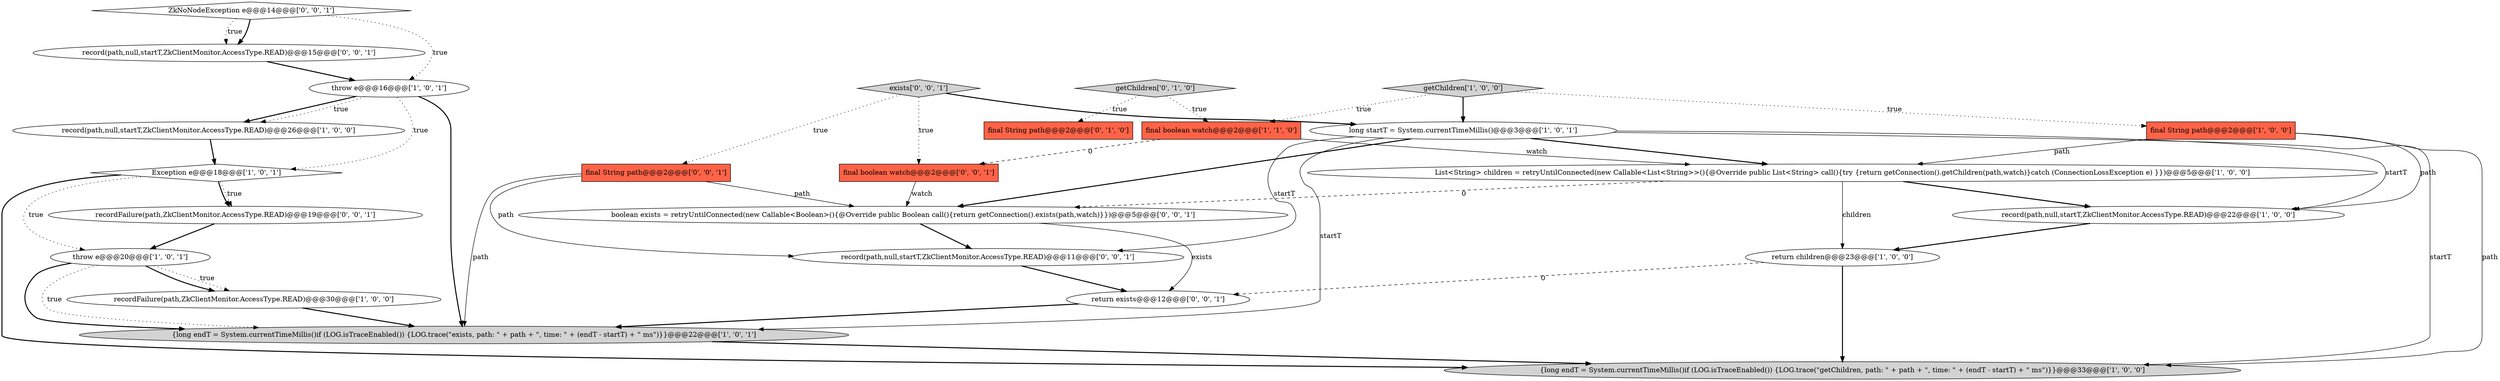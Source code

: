 digraph {
23 [style = filled, label = "exists['0', '0', '1']", fillcolor = lightgray, shape = diamond image = "AAA0AAABBB3BBB"];
6 [style = filled, label = "{long endT = System.currentTimeMillis()if (LOG.isTraceEnabled()) {LOG.trace(\"getChildren, path: \" + path + \", time: \" + (endT - startT) + \" ms\")}}@@@33@@@['1', '0', '0']", fillcolor = lightgray, shape = ellipse image = "AAA0AAABBB1BBB"];
2 [style = filled, label = "return children@@@23@@@['1', '0', '0']", fillcolor = white, shape = ellipse image = "AAA0AAABBB1BBB"];
9 [style = filled, label = "{long endT = System.currentTimeMillis()if (LOG.isTraceEnabled()) {LOG.trace(\"exists, path: \" + path + \", time: \" + (endT - startT) + \" ms\")}}@@@22@@@['1', '0', '1']", fillcolor = lightgray, shape = ellipse image = "AAA0AAABBB1BBB"];
16 [style = filled, label = "recordFailure(path,ZkClientMonitor.AccessType.READ)@@@19@@@['0', '0', '1']", fillcolor = white, shape = ellipse image = "AAA0AAABBB3BBB"];
21 [style = filled, label = "ZkNoNodeException e@@@14@@@['0', '0', '1']", fillcolor = white, shape = diamond image = "AAA0AAABBB3BBB"];
10 [style = filled, label = "final boolean watch@@@2@@@['1', '1', '0']", fillcolor = tomato, shape = box image = "AAA0AAABBB1BBB"];
19 [style = filled, label = "record(path,null,startT,ZkClientMonitor.AccessType.READ)@@@15@@@['0', '0', '1']", fillcolor = white, shape = ellipse image = "AAA0AAABBB3BBB"];
13 [style = filled, label = "throw e@@@20@@@['1', '0', '1']", fillcolor = white, shape = ellipse image = "AAA0AAABBB1BBB"];
15 [style = filled, label = "getChildren['0', '1', '0']", fillcolor = lightgray, shape = diamond image = "AAA0AAABBB2BBB"];
4 [style = filled, label = "long startT = System.currentTimeMillis()@@@3@@@['1', '0', '1']", fillcolor = white, shape = ellipse image = "AAA0AAABBB1BBB"];
8 [style = filled, label = "List<String> children = retryUntilConnected(new Callable<List<String>>(){@Override public List<String> call(){try {return getConnection().getChildren(path,watch)}catch (ConnectionLossException e) }})@@@5@@@['1', '0', '0']", fillcolor = white, shape = ellipse image = "AAA0AAABBB1BBB"];
18 [style = filled, label = "return exists@@@12@@@['0', '0', '1']", fillcolor = white, shape = ellipse image = "AAA0AAABBB3BBB"];
11 [style = filled, label = "throw e@@@16@@@['1', '0', '1']", fillcolor = white, shape = ellipse image = "AAA0AAABBB1BBB"];
0 [style = filled, label = "final String path@@@2@@@['1', '0', '0']", fillcolor = tomato, shape = box image = "AAA0AAABBB1BBB"];
20 [style = filled, label = "final String path@@@2@@@['0', '0', '1']", fillcolor = tomato, shape = box image = "AAA0AAABBB3BBB"];
7 [style = filled, label = "recordFailure(path,ZkClientMonitor.AccessType.READ)@@@30@@@['1', '0', '0']", fillcolor = white, shape = ellipse image = "AAA0AAABBB1BBB"];
5 [style = filled, label = "record(path,null,startT,ZkClientMonitor.AccessType.READ)@@@22@@@['1', '0', '0']", fillcolor = white, shape = ellipse image = "AAA0AAABBB1BBB"];
3 [style = filled, label = "record(path,null,startT,ZkClientMonitor.AccessType.READ)@@@26@@@['1', '0', '0']", fillcolor = white, shape = ellipse image = "AAA0AAABBB1BBB"];
22 [style = filled, label = "record(path,null,startT,ZkClientMonitor.AccessType.READ)@@@11@@@['0', '0', '1']", fillcolor = white, shape = ellipse image = "AAA0AAABBB3BBB"];
12 [style = filled, label = "Exception e@@@18@@@['1', '0', '1']", fillcolor = white, shape = diamond image = "AAA0AAABBB1BBB"];
14 [style = filled, label = "final String path@@@2@@@['0', '1', '0']", fillcolor = tomato, shape = box image = "AAA0AAABBB2BBB"];
24 [style = filled, label = "final boolean watch@@@2@@@['0', '0', '1']", fillcolor = tomato, shape = box image = "AAA0AAABBB3BBB"];
17 [style = filled, label = "boolean exists = retryUntilConnected(new Callable<Boolean>(){@Override public Boolean call(){return getConnection().exists(path,watch)}})@@@5@@@['0', '0', '1']", fillcolor = white, shape = ellipse image = "AAA0AAABBB3BBB"];
1 [style = filled, label = "getChildren['1', '0', '0']", fillcolor = lightgray, shape = diamond image = "AAA0AAABBB1BBB"];
1->4 [style = bold, label=""];
16->13 [style = bold, label=""];
0->8 [style = solid, label="path"];
20->17 [style = solid, label="path"];
1->10 [style = dotted, label="true"];
4->17 [style = bold, label=""];
21->19 [style = bold, label=""];
21->11 [style = dotted, label="true"];
0->6 [style = solid, label="path"];
2->6 [style = bold, label=""];
4->6 [style = solid, label="startT"];
11->12 [style = dotted, label="true"];
23->4 [style = bold, label=""];
20->9 [style = solid, label="path"];
4->22 [style = solid, label="startT"];
17->18 [style = solid, label="exists"];
19->11 [style = bold, label=""];
15->10 [style = dotted, label="true"];
12->16 [style = bold, label=""];
13->7 [style = dotted, label="true"];
3->12 [style = bold, label=""];
15->14 [style = dotted, label="true"];
17->22 [style = bold, label=""];
4->5 [style = solid, label="startT"];
12->6 [style = bold, label=""];
11->9 [style = bold, label=""];
4->9 [style = solid, label="startT"];
0->5 [style = solid, label="path"];
9->6 [style = bold, label=""];
10->8 [style = solid, label="watch"];
7->9 [style = bold, label=""];
5->2 [style = bold, label=""];
23->20 [style = dotted, label="true"];
22->18 [style = bold, label=""];
12->13 [style = dotted, label="true"];
8->5 [style = bold, label=""];
12->16 [style = dotted, label="true"];
20->22 [style = solid, label="path"];
11->3 [style = bold, label=""];
13->7 [style = bold, label=""];
21->19 [style = dotted, label="true"];
18->9 [style = bold, label=""];
2->18 [style = dashed, label="0"];
8->17 [style = dashed, label="0"];
4->8 [style = bold, label=""];
13->9 [style = bold, label=""];
1->0 [style = dotted, label="true"];
8->2 [style = solid, label="children"];
11->3 [style = dotted, label="true"];
24->17 [style = solid, label="watch"];
23->24 [style = dotted, label="true"];
10->24 [style = dashed, label="0"];
13->9 [style = dotted, label="true"];
}
